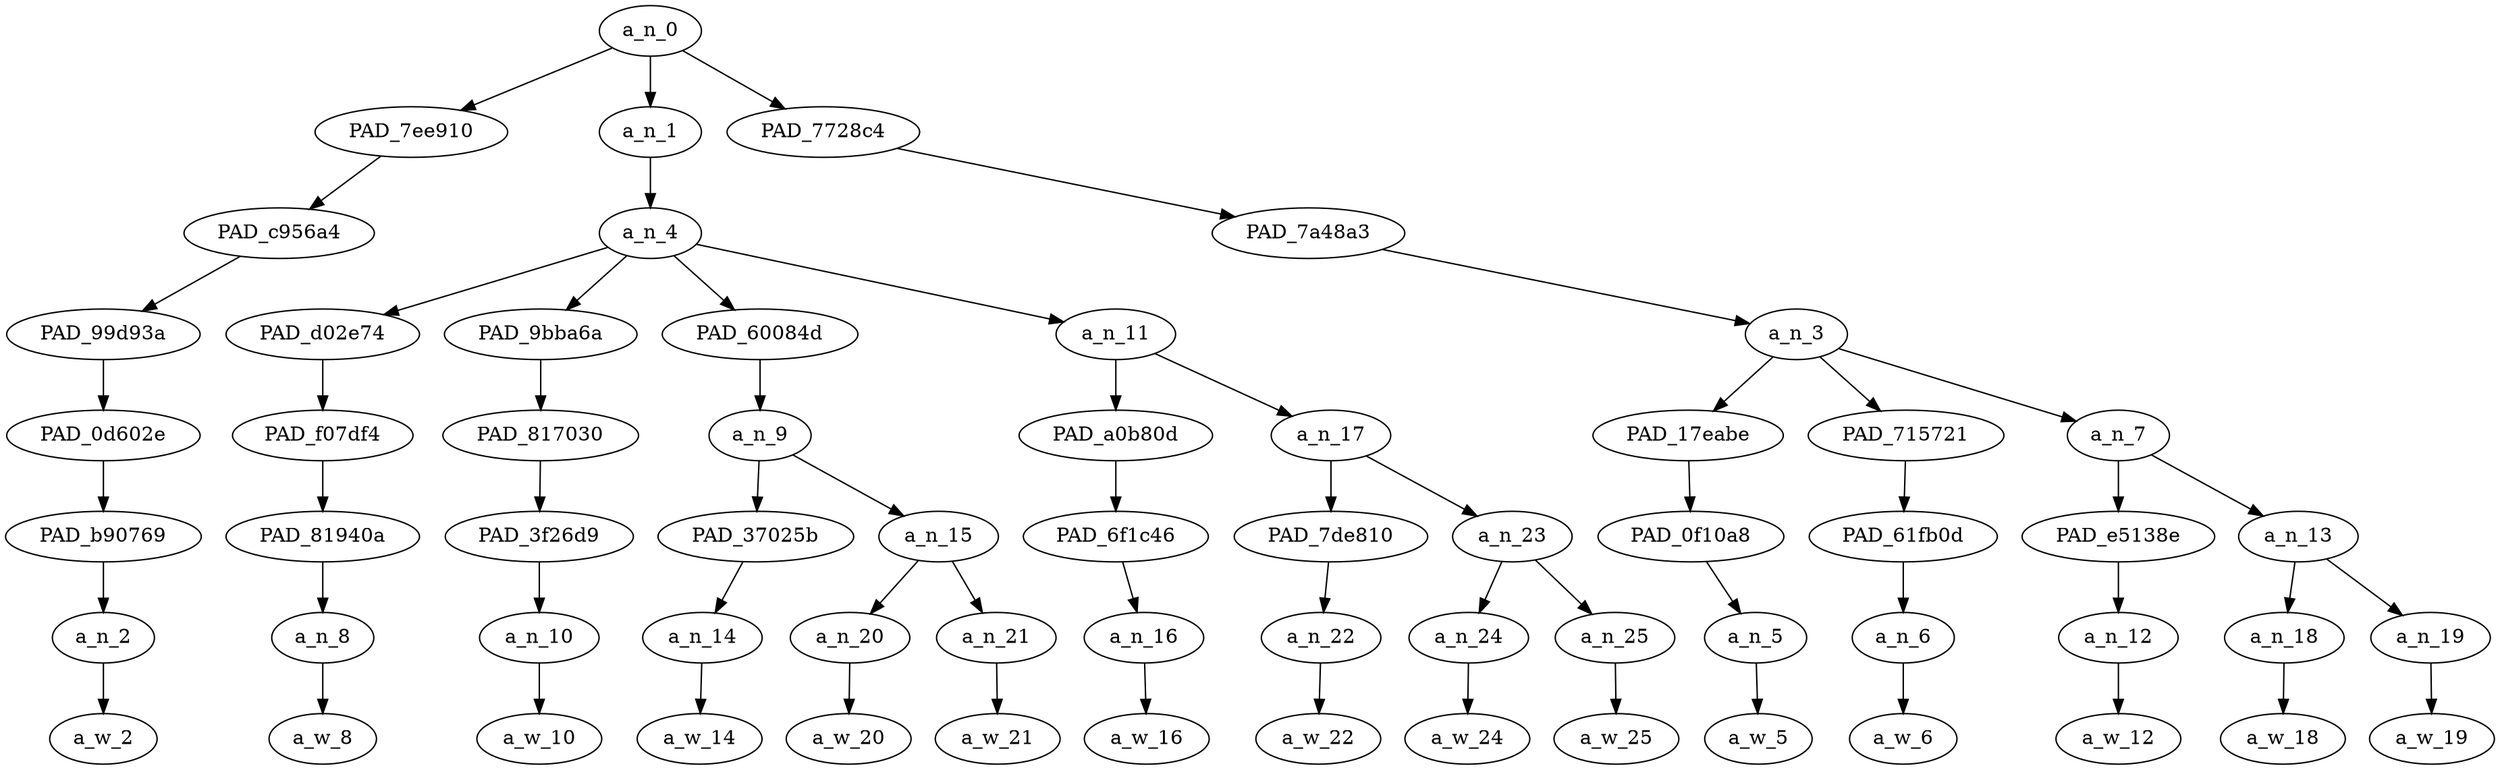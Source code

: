 strict digraph "" {
	a_n_0	[div_dir=1,
		index=0,
		level=7,
		pos="7.71875,7!",
		text_span="[0, 1, 2, 3, 4, 5, 6, 7, 8, 9, 10, 11, 12, 13, 14]",
		value=0.99999998];
	PAD_7ee910	[div_dir=1,
		index=1,
		level=6,
		pos="9.0,6!",
		text_span="[9]",
		value=0.05755124];
	a_n_0 -> PAD_7ee910;
	a_n_1	[div_dir=1,
		index=0,
		level=6,
		pos="2.90625,6!",
		text_span="[0, 1, 2, 3, 4, 5, 6, 7, 8]",
		value=0.73966725];
	a_n_0 -> a_n_1;
	PAD_7728c4	[div_dir=1,
		index=2,
		level=6,
		pos="11.25,6!",
		text_span="[10, 11, 12, 13, 14]",
		value=0.20096743];
	a_n_0 -> PAD_7728c4;
	PAD_c956a4	[div_dir=1,
		index=1,
		level=5,
		pos="9.0,5!",
		text_span="[9]",
		value=0.05755124];
	PAD_7ee910 -> PAD_c956a4;
	PAD_99d93a	[div_dir=1,
		index=4,
		level=4,
		pos="9.0,4!",
		text_span="[9]",
		value=0.05755124];
	PAD_c956a4 -> PAD_99d93a;
	PAD_0d602e	[div_dir=1,
		index=5,
		level=3,
		pos="9.0,3!",
		text_span="[9]",
		value=0.05755124];
	PAD_99d93a -> PAD_0d602e;
	PAD_b90769	[div_dir=1,
		index=7,
		level=2,
		pos="9.0,2!",
		text_span="[9]",
		value=0.05755124];
	PAD_0d602e -> PAD_b90769;
	a_n_2	[div_dir=1,
		index=9,
		level=1,
		pos="9.0,1!",
		text_span="[9]",
		value=0.05755124];
	PAD_b90769 -> a_n_2;
	a_w_2	[div_dir=0,
		index=9,
		level=0,
		pos="9,0!",
		text_span="[9]",
		value=whatever];
	a_n_2 -> a_w_2;
	a_n_4	[div_dir=1,
		index=0,
		level=5,
		pos="2.90625,5!",
		text_span="[0, 1, 2, 3, 4, 5, 6, 7, 8]",
		value=0.73777098];
	a_n_1 -> a_n_4;
	PAD_d02e74	[div_dir=1,
		index=0,
		level=4,
		pos="0.0,4!",
		text_span="[0]",
		value=0.06893158];
	a_n_4 -> PAD_d02e74;
	PAD_9bba6a	[div_dir=1,
		index=2,
		level=4,
		pos="4.0,4!",
		text_span="[4]",
		value=0.06800776];
	a_n_4 -> PAD_9bba6a;
	PAD_60084d	[div_dir=1,
		index=1,
		level=4,
		pos="1.75,4!",
		text_span="[1, 2, 3]",
		value=0.16292760];
	a_n_4 -> PAD_60084d;
	a_n_11	[div_dir=1,
		index=3,
		level=4,
		pos="5.875,4!",
		text_span="[5, 6, 7, 8]",
		value=0.43600776];
	a_n_4 -> a_n_11;
	PAD_f07df4	[div_dir=1,
		index=0,
		level=3,
		pos="0.0,3!",
		text_span="[0]",
		value=0.06893158];
	PAD_d02e74 -> PAD_f07df4;
	PAD_81940a	[div_dir=1,
		index=0,
		level=2,
		pos="0.0,2!",
		text_span="[0]",
		value=0.06893158];
	PAD_f07df4 -> PAD_81940a;
	a_n_8	[div_dir=1,
		index=0,
		level=1,
		pos="0.0,1!",
		text_span="[0]",
		value=0.06893158];
	PAD_81940a -> a_n_8;
	a_w_8	[div_dir=0,
		index=0,
		level=0,
		pos="0,0!",
		text_span="[0]",
		value=jew];
	a_n_8 -> a_w_8;
	PAD_817030	[div_dir=1,
		index=2,
		level=3,
		pos="4.0,3!",
		text_span="[4]",
		value=0.06800776];
	PAD_9bba6a -> PAD_817030;
	PAD_3f26d9	[div_dir=1,
		index=3,
		level=2,
		pos="4.0,2!",
		text_span="[4]",
		value=0.06800776];
	PAD_817030 -> PAD_3f26d9;
	a_n_10	[div_dir=1,
		index=4,
		level=1,
		pos="4.0,1!",
		text_span="[4]",
		value=0.06800776];
	PAD_3f26d9 -> a_n_10;
	a_w_10	[div_dir=0,
		index=4,
		level=0,
		pos="4,0!",
		text_span="[4]",
		value=now];
	a_n_10 -> a_w_10;
	a_n_9	[div_dir=1,
		index=1,
		level=3,
		pos="1.75,3!",
		text_span="[1, 2, 3]",
		value=0.16292760];
	PAD_60084d -> a_n_9;
	PAD_37025b	[div_dir=1,
		index=1,
		level=2,
		pos="1.0,2!",
		text_span="[1]",
		value=0.04766548];
	a_n_9 -> PAD_37025b;
	a_n_15	[div_dir=1,
		index=2,
		level=2,
		pos="2.5,2!",
		text_span="[2, 3]",
		value=0.11468434];
	a_n_9 -> a_n_15;
	a_n_14	[div_dir=1,
		index=1,
		level=1,
		pos="1.0,1!",
		text_span="[1]",
		value=0.04766548];
	PAD_37025b -> a_n_14;
	a_w_14	[div_dir=0,
		index=1,
		level=0,
		pos="1,0!",
		text_span="[1]",
		value=on];
	a_n_14 -> a_w_14;
	a_n_20	[div_dir=1,
		index=2,
		level=1,
		pos="2.0,1!",
		text_span="[2]",
		value=0.04665814];
	a_n_15 -> a_n_20;
	a_n_21	[div_dir=1,
		index=3,
		level=1,
		pos="3.0,1!",
		text_span="[3]",
		value=0.06752211];
	a_n_15 -> a_n_21;
	a_w_20	[div_dir=0,
		index=2,
		level=0,
		pos="2,0!",
		text_span="[2]",
		value=a];
	a_n_20 -> a_w_20;
	a_w_21	[div_dir=0,
		index=3,
		level=0,
		pos="3,0!",
		text_span="[3]",
		value=stick];
	a_n_21 -> a_w_21;
	PAD_a0b80d	[div_dir=1,
		index=3,
		level=3,
		pos="5.0,3!",
		text_span="[5]",
		value=0.29835314];
	a_n_11 -> PAD_a0b80d;
	a_n_17	[div_dir=1,
		index=4,
		level=3,
		pos="6.75,3!",
		text_span="[6, 7, 8]",
		value=0.13564442];
	a_n_11 -> a_n_17;
	PAD_6f1c46	[div_dir=1,
		index=4,
		level=2,
		pos="5.0,2!",
		text_span="[5]",
		value=0.29835314];
	PAD_a0b80d -> PAD_6f1c46;
	a_n_16	[div_dir=1,
		index=5,
		level=1,
		pos="5.0,1!",
		text_span="[5]",
		value=0.29835314];
	PAD_6f1c46 -> a_n_16;
	a_w_16	[div_dir=0,
		index=5,
		level=0,
		pos="5,0!",
		text_span="[5]",
		value=kike];
	a_n_16 -> a_w_16;
	PAD_7de810	[div_dir=-1,
		index=5,
		level=2,
		pos="6.0,2!",
		text_span="[6]",
		value=0.04908775];
	a_n_17 -> PAD_7de810;
	a_n_23	[div_dir=1,
		index=6,
		level=2,
		pos="7.5,2!",
		text_span="[7, 8]",
		value=0.08636354];
	a_n_17 -> a_n_23;
	a_n_22	[div_dir=-1,
		index=6,
		level=1,
		pos="6.0,1!",
		text_span="[6]",
		value=0.04908775];
	PAD_7de810 -> a_n_22;
	a_w_22	[div_dir=0,
		index=6,
		level=0,
		pos="6,0!",
		text_span="[6]",
		value=in];
	a_n_22 -> a_w_22;
	a_n_24	[div_dir=1,
		index=7,
		level=1,
		pos="7.0,1!",
		text_span="[7]",
		value=0.03665435];
	a_n_23 -> a_n_24;
	a_n_25	[div_dir=1,
		index=8,
		level=1,
		pos="8.0,1!",
		text_span="[8]",
		value=0.04944816];
	a_n_23 -> a_n_25;
	a_w_24	[div_dir=0,
		index=7,
		level=0,
		pos="7,0!",
		text_span="[7]",
		value=a1];
	a_n_24 -> a_w_24;
	a_w_25	[div_dir=0,
		index=8,
		level=0,
		pos="8,0!",
		text_span="[8]",
		value=bag];
	a_n_25 -> a_w_25;
	PAD_7a48a3	[div_dir=1,
		index=2,
		level=5,
		pos="11.25,5!",
		text_span="[10, 11, 12, 13, 14]",
		value=0.20096743];
	PAD_7728c4 -> PAD_7a48a3;
	a_n_3	[div_dir=1,
		index=5,
		level=4,
		pos="11.25,4!",
		text_span="[10, 11, 12, 13, 14]",
		value=0.20096743];
	PAD_7a48a3 -> a_n_3;
	PAD_17eabe	[div_dir=1,
		index=6,
		level=3,
		pos="10.0,3!",
		text_span="[10]",
		value=0.03787300];
	a_n_3 -> PAD_17eabe;
	PAD_715721	[div_dir=1,
		index=7,
		level=3,
		pos="11.0,3!",
		text_span="[11]",
		value=0.03590706];
	a_n_3 -> PAD_715721;
	a_n_7	[div_dir=1,
		index=8,
		level=3,
		pos="12.75,3!",
		text_span="[12, 13, 14]",
		value=0.12691182];
	a_n_3 -> a_n_7;
	PAD_0f10a8	[div_dir=1,
		index=8,
		level=2,
		pos="10.0,2!",
		text_span="[10]",
		value=0.03787300];
	PAD_17eabe -> PAD_0f10a8;
	a_n_5	[div_dir=1,
		index=10,
		level=1,
		pos="10.0,1!",
		text_span="[10]",
		value=0.03787300];
	PAD_0f10a8 -> a_n_5;
	a_w_5	[div_dir=0,
		index=10,
		level=0,
		pos="10,0!",
		text_span="[10]",
		value=will];
	a_n_5 -> a_w_5;
	PAD_61fb0d	[div_dir=1,
		index=9,
		level=2,
		pos="11.0,2!",
		text_span="[11]",
		value=0.03590706];
	PAD_715721 -> PAD_61fb0d;
	a_n_6	[div_dir=1,
		index=11,
		level=1,
		pos="11.0,1!",
		text_span="[11]",
		value=0.03590706];
	PAD_61fb0d -> a_n_6;
	a_w_6	[div_dir=0,
		index=11,
		level=0,
		pos="11,0!",
		text_span="[11]",
		value=they];
	a_n_6 -> a_w_6;
	PAD_e5138e	[div_dir=1,
		index=10,
		level=2,
		pos="12.0,2!",
		text_span="[12]",
		value=0.03802455];
	a_n_7 -> PAD_e5138e;
	a_n_13	[div_dir=1,
		index=11,
		level=2,
		pos="13.5,2!",
		text_span="[13, 14]",
		value=0.08864301];
	a_n_7 -> a_n_13;
	a_n_12	[div_dir=1,
		index=12,
		level=1,
		pos="12.0,1!",
		text_span="[12]",
		value=0.03802455];
	PAD_e5138e -> a_n_12;
	a_w_12	[div_dir=0,
		index=12,
		level=0,
		pos="12,0!",
		text_span="[12]",
		value=think];
	a_n_12 -> a_w_12;
	a_n_18	[div_dir=1,
		index=13,
		level=1,
		pos="13.0,1!",
		text_span="[13]",
		value=0.03733434];
	a_n_13 -> a_n_18;
	a_n_19	[div_dir=1,
		index=14,
		level=1,
		pos="14.0,1!",
		text_span="[14]",
		value=0.05110750];
	a_n_13 -> a_n_19;
	a_w_18	[div_dir=0,
		index=13,
		level=0,
		pos="13,0!",
		text_span="[13]",
		value=of];
	a_n_18 -> a_w_18;
	a_w_19	[div_dir=0,
		index=14,
		level=0,
		pos="14,0!",
		text_span="[14]",
		value=next];
	a_n_19 -> a_w_19;
}
